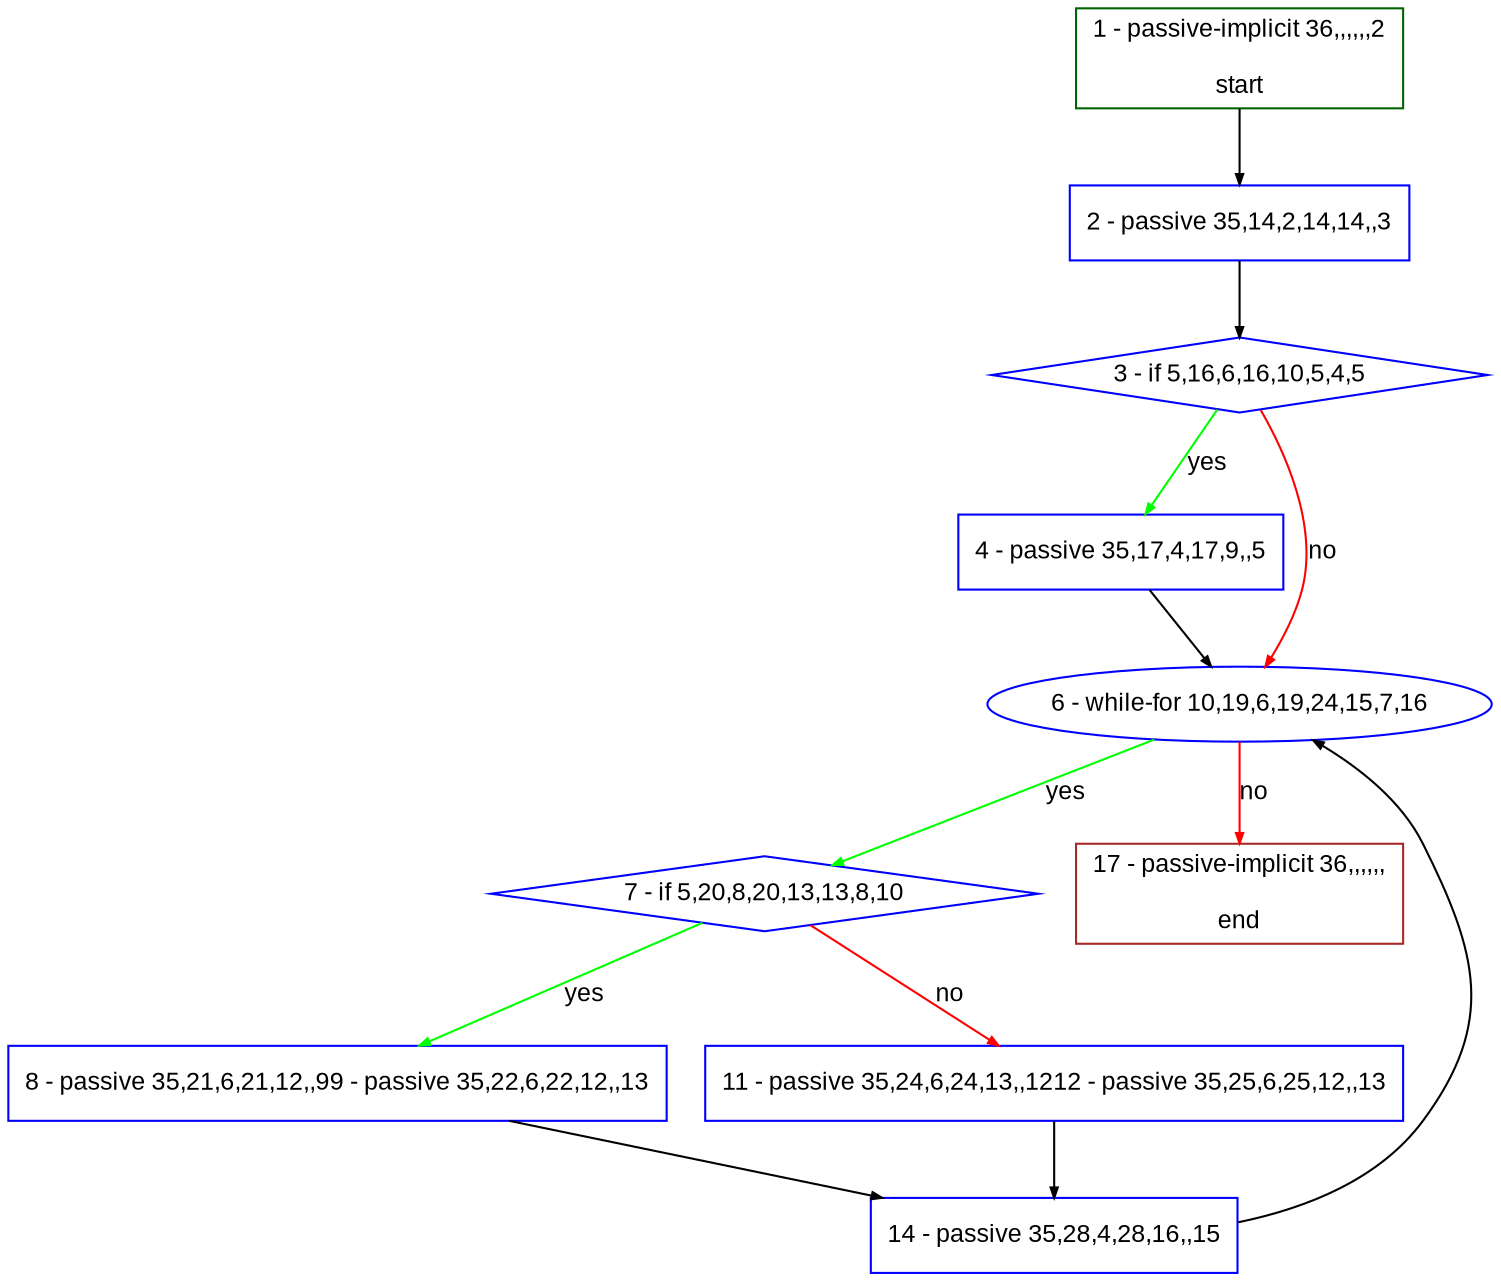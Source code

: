 digraph "" {
  graph [bgcolor="white", fillcolor="#FFFFCC", pack="true", packmode="clust", fontname="Arial", label="", fontsize="12", compound="true", style="rounded,filled"];
  node [node_initialized="no", fillcolor="white", fontname="Arial", label="", color="grey", fontsize="12", fixedsize="false", compound="true", shape="rectangle", style="filled"];
  edge [arrowtail="none", lhead="", fontcolor="black", fontname="Arial", label="", color="black", fontsize="12", arrowhead="normal", arrowsize="0.5", compound="true", ltail="", dir="forward"];
  __N1 [fillcolor="#ffffff", label="2 - passive 35,14,2,14,14,,3", color="#0000ff", shape="box", style="filled"];
  __N2 [fillcolor="#ffffff", label="1 - passive-implicit 36,,,,,,2\n\nstart", color="#006400", shape="box", style="filled"];
  __N3 [fillcolor="#ffffff", label="3 - if 5,16,6,16,10,5,4,5", color="#0000ff", shape="diamond", style="filled"];
  __N4 [fillcolor="#ffffff", label="4 - passive 35,17,4,17,9,,5", color="#0000ff", shape="box", style="filled"];
  __N5 [fillcolor="#ffffff", label="6 - while-for 10,19,6,19,24,15,7,16", color="#0000ff", shape="oval", style="filled"];
  __N6 [fillcolor="#ffffff", label="7 - if 5,20,8,20,13,13,8,10", color="#0000ff", shape="diamond", style="filled"];
  __N7 [fillcolor="#ffffff", label="17 - passive-implicit 36,,,,,,\n\nend", color="#a52a2a", shape="box", style="filled"];
  __N8 [fillcolor="#ffffff", label="8 - passive 35,21,6,21,12,,99 - passive 35,22,6,22,12,,13", color="#0000ff", shape="box", style="filled"];
  __N9 [fillcolor="#ffffff", label="11 - passive 35,24,6,24,13,,1212 - passive 35,25,6,25,12,,13", color="#0000ff", shape="box", style="filled"];
  __N10 [fillcolor="#ffffff", label="14 - passive 35,28,4,28,16,,15", color="#0000ff", shape="box", style="filled"];
  __N2 -> __N1 [arrowtail="none", color="#000000", label="", arrowhead="normal", dir="forward"];
  __N1 -> __N3 [arrowtail="none", color="#000000", label="", arrowhead="normal", dir="forward"];
  __N3 -> __N4 [arrowtail="none", color="#00ff00", label="yes", arrowhead="normal", dir="forward"];
  __N3 -> __N5 [arrowtail="none", color="#ff0000", label="no", arrowhead="normal", dir="forward"];
  __N4 -> __N5 [arrowtail="none", color="#000000", label="", arrowhead="normal", dir="forward"];
  __N5 -> __N6 [arrowtail="none", color="#00ff00", label="yes", arrowhead="normal", dir="forward"];
  __N5 -> __N7 [arrowtail="none", color="#ff0000", label="no", arrowhead="normal", dir="forward"];
  __N6 -> __N8 [arrowtail="none", color="#00ff00", label="yes", arrowhead="normal", dir="forward"];
  __N6 -> __N9 [arrowtail="none", color="#ff0000", label="no", arrowhead="normal", dir="forward"];
  __N8 -> __N10 [arrowtail="none", color="#000000", label="", arrowhead="normal", dir="forward"];
  __N9 -> __N10 [arrowtail="none", color="#000000", label="", arrowhead="normal", dir="forward"];
  __N10 -> __N5 [arrowtail="none", color="#000000", label="", arrowhead="normal", dir="forward"];
}
